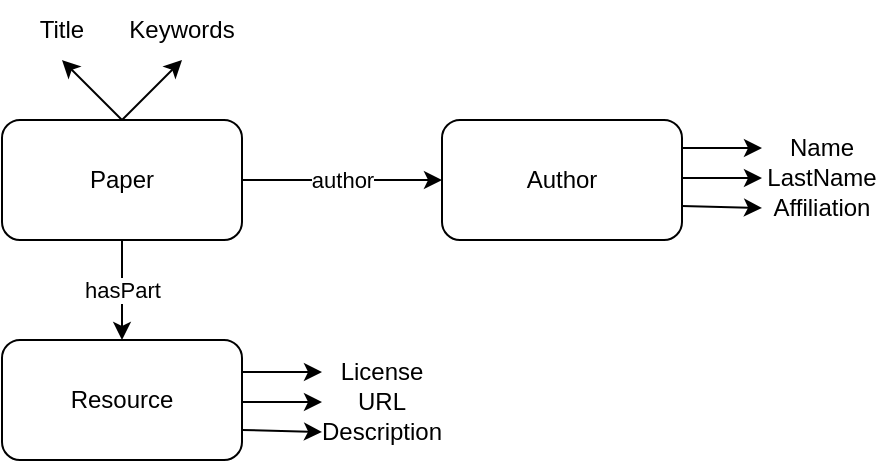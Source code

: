 <mxfile version="20.2.2" type="device"><diagram id="4X6Z6C9EcA3U7K7cop2k" name="Page-1"><mxGraphModel dx="1038" dy="544" grid="1" gridSize="10" guides="1" tooltips="1" connect="1" arrows="1" fold="1" page="1" pageScale="1" pageWidth="850" pageHeight="1100" math="0" shadow="0"><root><mxCell id="0"/><mxCell id="1" parent="0"/><mxCell id="GzM8Y9FmpLseDTtKSTQq-1" value="Paper" style="rounded=1;whiteSpace=wrap;html=1;" vertex="1" parent="1"><mxGeometry x="190" y="160" width="120" height="60" as="geometry"/></mxCell><mxCell id="GzM8Y9FmpLseDTtKSTQq-2" value="Author" style="rounded=1;whiteSpace=wrap;html=1;" vertex="1" parent="1"><mxGeometry x="410" y="160" width="120" height="60" as="geometry"/></mxCell><mxCell id="GzM8Y9FmpLseDTtKSTQq-3" value="Resource" style="rounded=1;whiteSpace=wrap;html=1;" vertex="1" parent="1"><mxGeometry x="190" y="270" width="120" height="60" as="geometry"/></mxCell><mxCell id="GzM8Y9FmpLseDTtKSTQq-5" value="author" style="endArrow=classic;html=1;rounded=0;exitX=1;exitY=0.5;exitDx=0;exitDy=0;entryX=0;entryY=0.5;entryDx=0;entryDy=0;" edge="1" parent="1" source="GzM8Y9FmpLseDTtKSTQq-1" target="GzM8Y9FmpLseDTtKSTQq-2"><mxGeometry width="50" height="50" relative="1" as="geometry"><mxPoint x="400" y="310" as="sourcePoint"/><mxPoint x="450" y="260" as="targetPoint"/></mxGeometry></mxCell><mxCell id="GzM8Y9FmpLseDTtKSTQq-6" value="&lt;div&gt;hasPart&lt;/div&gt;" style="endArrow=classic;html=1;rounded=0;exitX=0.5;exitY=1;exitDx=0;exitDy=0;" edge="1" parent="1" source="GzM8Y9FmpLseDTtKSTQq-1" target="GzM8Y9FmpLseDTtKSTQq-3"><mxGeometry width="50" height="50" relative="1" as="geometry"><mxPoint x="320" y="200" as="sourcePoint"/><mxPoint x="420" y="200" as="targetPoint"/></mxGeometry></mxCell><mxCell id="GzM8Y9FmpLseDTtKSTQq-7" value="" style="endArrow=classic;html=1;rounded=0;exitX=1;exitY=0.5;exitDx=0;exitDy=0;" edge="1" parent="1"><mxGeometry width="50" height="50" relative="1" as="geometry"><mxPoint x="310" y="286" as="sourcePoint"/><mxPoint x="350" y="286" as="targetPoint"/></mxGeometry></mxCell><mxCell id="GzM8Y9FmpLseDTtKSTQq-8" value="" style="endArrow=classic;html=1;rounded=0;exitX=1;exitY=0.75;exitDx=0;exitDy=0;" edge="1" parent="1"><mxGeometry width="50" height="50" relative="1" as="geometry"><mxPoint x="310" y="301" as="sourcePoint"/><mxPoint x="350" y="301" as="targetPoint"/></mxGeometry></mxCell><mxCell id="GzM8Y9FmpLseDTtKSTQq-9" value="License" style="text;html=1;strokeColor=none;fillColor=none;align=center;verticalAlign=middle;whiteSpace=wrap;rounded=0;" vertex="1" parent="1"><mxGeometry x="350" y="271" width="60" height="30" as="geometry"/></mxCell><mxCell id="GzM8Y9FmpLseDTtKSTQq-10" value="URL" style="text;html=1;strokeColor=none;fillColor=none;align=center;verticalAlign=middle;whiteSpace=wrap;rounded=0;" vertex="1" parent="1"><mxGeometry x="350" y="286" width="60" height="30" as="geometry"/></mxCell><mxCell id="GzM8Y9FmpLseDTtKSTQq-11" value="" style="endArrow=classic;html=1;rounded=0;exitX=1;exitY=0.75;exitDx=0;exitDy=0;entryX=0;entryY=0.5;entryDx=0;entryDy=0;" edge="1" parent="1" source="GzM8Y9FmpLseDTtKSTQq-3" target="GzM8Y9FmpLseDTtKSTQq-12"><mxGeometry width="50" height="50" relative="1" as="geometry"><mxPoint x="310" y="310" as="sourcePoint"/><mxPoint x="350" y="311" as="targetPoint"/></mxGeometry></mxCell><mxCell id="GzM8Y9FmpLseDTtKSTQq-12" value="Description" style="text;html=1;strokeColor=none;fillColor=none;align=center;verticalAlign=middle;whiteSpace=wrap;rounded=0;" vertex="1" parent="1"><mxGeometry x="350" y="301" width="60" height="30" as="geometry"/></mxCell><mxCell id="GzM8Y9FmpLseDTtKSTQq-14" value="" style="endArrow=classic;html=1;rounded=0;exitX=1;exitY=0.5;exitDx=0;exitDy=0;" edge="1" parent="1"><mxGeometry width="50" height="50" relative="1" as="geometry"><mxPoint x="530" y="174" as="sourcePoint"/><mxPoint x="570" y="174" as="targetPoint"/></mxGeometry></mxCell><mxCell id="GzM8Y9FmpLseDTtKSTQq-15" value="" style="endArrow=classic;html=1;rounded=0;exitX=1;exitY=0.75;exitDx=0;exitDy=0;" edge="1" parent="1"><mxGeometry width="50" height="50" relative="1" as="geometry"><mxPoint x="530" y="189" as="sourcePoint"/><mxPoint x="570" y="189" as="targetPoint"/></mxGeometry></mxCell><mxCell id="GzM8Y9FmpLseDTtKSTQq-16" value="&lt;div&gt;LastName&lt;/div&gt;" style="text;html=1;strokeColor=none;fillColor=none;align=center;verticalAlign=middle;whiteSpace=wrap;rounded=0;" vertex="1" parent="1"><mxGeometry x="570" y="174" width="60" height="30" as="geometry"/></mxCell><mxCell id="GzM8Y9FmpLseDTtKSTQq-17" value="" style="endArrow=classic;html=1;rounded=0;exitX=1;exitY=0.75;exitDx=0;exitDy=0;entryX=0;entryY=0.5;entryDx=0;entryDy=0;" edge="1" parent="1" target="GzM8Y9FmpLseDTtKSTQq-18"><mxGeometry width="50" height="50" relative="1" as="geometry"><mxPoint x="530" y="203" as="sourcePoint"/><mxPoint x="570" y="199" as="targetPoint"/></mxGeometry></mxCell><mxCell id="GzM8Y9FmpLseDTtKSTQq-18" value="Affiliation" style="text;html=1;strokeColor=none;fillColor=none;align=center;verticalAlign=middle;whiteSpace=wrap;rounded=0;" vertex="1" parent="1"><mxGeometry x="570" y="189" width="60" height="30" as="geometry"/></mxCell><mxCell id="GzM8Y9FmpLseDTtKSTQq-19" value="Name" style="text;html=1;strokeColor=none;fillColor=none;align=center;verticalAlign=middle;whiteSpace=wrap;rounded=0;" vertex="1" parent="1"><mxGeometry x="570" y="159" width="60" height="30" as="geometry"/></mxCell><mxCell id="GzM8Y9FmpLseDTtKSTQq-21" value="Title" style="text;html=1;strokeColor=none;fillColor=none;align=center;verticalAlign=middle;whiteSpace=wrap;rounded=0;" vertex="1" parent="1"><mxGeometry x="190" y="100" width="60" height="30" as="geometry"/></mxCell><mxCell id="GzM8Y9FmpLseDTtKSTQq-22" value="Keywords" style="text;html=1;strokeColor=none;fillColor=none;align=center;verticalAlign=middle;whiteSpace=wrap;rounded=0;" vertex="1" parent="1"><mxGeometry x="250" y="100" width="60" height="30" as="geometry"/></mxCell><mxCell id="GzM8Y9FmpLseDTtKSTQq-23" value="" style="endArrow=classic;html=1;rounded=0;exitX=0.5;exitY=0;exitDx=0;exitDy=0;entryX=0.5;entryY=1;entryDx=0;entryDy=0;" edge="1" parent="1" source="GzM8Y9FmpLseDTtKSTQq-1" target="GzM8Y9FmpLseDTtKSTQq-21"><mxGeometry width="50" height="50" relative="1" as="geometry"><mxPoint x="320" y="296" as="sourcePoint"/><mxPoint x="360" y="296" as="targetPoint"/></mxGeometry></mxCell><mxCell id="GzM8Y9FmpLseDTtKSTQq-24" value="" style="endArrow=classic;html=1;rounded=0;entryX=0.5;entryY=1;entryDx=0;entryDy=0;" edge="1" parent="1" target="GzM8Y9FmpLseDTtKSTQq-22"><mxGeometry width="50" height="50" relative="1" as="geometry"><mxPoint x="250" y="160" as="sourcePoint"/><mxPoint x="230" y="140" as="targetPoint"/></mxGeometry></mxCell></root></mxGraphModel></diagram></mxfile>